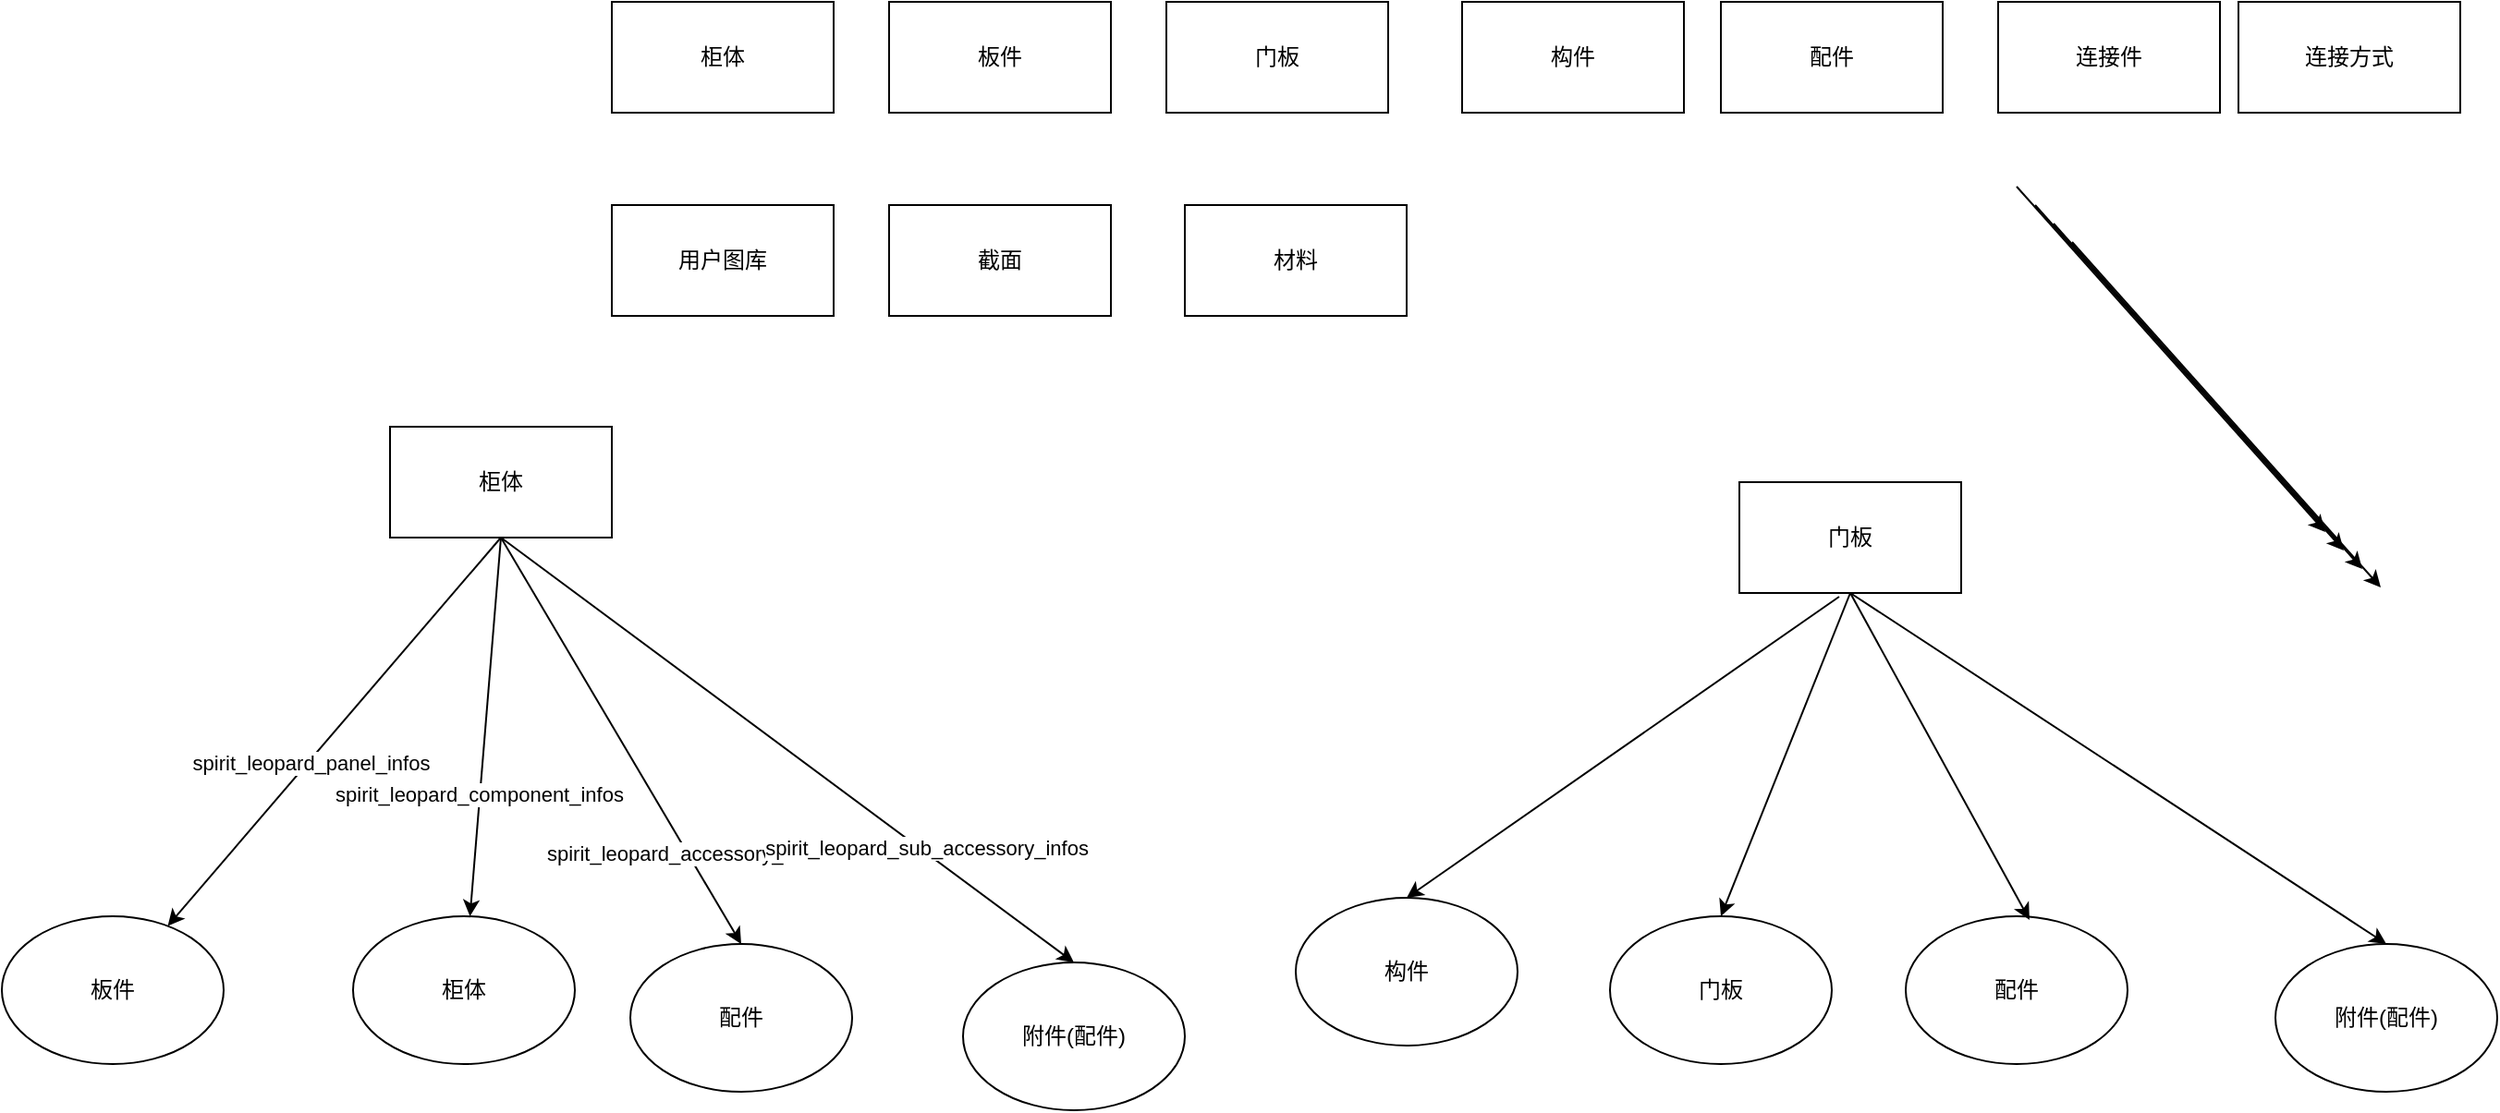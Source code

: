 <mxfile version="24.7.3" type="github">
  <diagram name="第 1 页" id="m2kS1PemUTTRJRQWlGag">
    <mxGraphModel dx="3074" dy="1927" grid="1" gridSize="10" guides="1" tooltips="1" connect="1" arrows="1" fold="1" page="1" pageScale="1" pageWidth="827" pageHeight="1169" math="0" shadow="0">
      <root>
        <mxCell id="0" />
        <mxCell id="1" parent="0" />
        <mxCell id="LrHMKjxdgI11mjq6J2Rf-6" value="板件" style="rounded=0;whiteSpace=wrap;html=1;" vertex="1" parent="1">
          <mxGeometry x="-600" y="-270" width="120" height="60" as="geometry" />
        </mxCell>
        <mxCell id="LrHMKjxdgI11mjq6J2Rf-7" value="门板" style="rounded=0;whiteSpace=wrap;html=1;" vertex="1" parent="1">
          <mxGeometry x="-450" y="-270" width="120" height="60" as="geometry" />
        </mxCell>
        <mxCell id="LrHMKjxdgI11mjq6J2Rf-8" value="截面" style="rounded=0;whiteSpace=wrap;html=1;" vertex="1" parent="1">
          <mxGeometry x="-600" y="-160" width="120" height="60" as="geometry" />
        </mxCell>
        <mxCell id="LrHMKjxdgI11mjq6J2Rf-9" value="用户图库" style="rounded=0;whiteSpace=wrap;html=1;" vertex="1" parent="1">
          <mxGeometry x="-750" y="-160" width="120" height="60" as="geometry" />
        </mxCell>
        <mxCell id="LrHMKjxdgI11mjq6J2Rf-10" value="配件" style="rounded=0;whiteSpace=wrap;html=1;" vertex="1" parent="1">
          <mxGeometry x="-150" y="-270" width="120" height="60" as="geometry" />
        </mxCell>
        <mxCell id="LrHMKjxdgI11mjq6J2Rf-11" value="材料" style="rounded=0;whiteSpace=wrap;html=1;" vertex="1" parent="1">
          <mxGeometry x="-440" y="-160" width="120" height="60" as="geometry" />
        </mxCell>
        <mxCell id="LrHMKjxdgI11mjq6J2Rf-12" value="连接件" style="rounded=0;whiteSpace=wrap;html=1;" vertex="1" parent="1">
          <mxGeometry y="-270" width="120" height="60" as="geometry" />
        </mxCell>
        <mxCell id="LrHMKjxdgI11mjq6J2Rf-13" value="连接方式" style="rounded=0;whiteSpace=wrap;html=1;" vertex="1" parent="1">
          <mxGeometry x="130" y="-270" width="120" height="60" as="geometry" />
        </mxCell>
        <mxCell id="LrHMKjxdgI11mjq6J2Rf-18" value="构件" style="rounded=0;whiteSpace=wrap;html=1;" vertex="1" parent="1">
          <mxGeometry x="-290" y="-270" width="120" height="60" as="geometry" />
        </mxCell>
        <mxCell id="LrHMKjxdgI11mjq6J2Rf-22" style="rounded=0;orthogonalLoop=1;jettySize=auto;html=1;exitX=0.5;exitY=1;exitDx=0;exitDy=0;" edge="1" parent="1" source="LrHMKjxdgI11mjq6J2Rf-19" target="LrHMKjxdgI11mjq6J2Rf-20">
          <mxGeometry relative="1" as="geometry" />
        </mxCell>
        <mxCell id="LrHMKjxdgI11mjq6J2Rf-43" value="spirit_leopard_panel_infos" style="edgeLabel;html=1;align=center;verticalAlign=middle;resizable=0;points=[];" vertex="1" connectable="0" parent="LrHMKjxdgI11mjq6J2Rf-22">
          <mxGeometry x="0.152" y="1" relative="1" as="geometry">
            <mxPoint as="offset" />
          </mxGeometry>
        </mxCell>
        <mxCell id="LrHMKjxdgI11mjq6J2Rf-19" value="柜体" style="rounded=0;whiteSpace=wrap;html=1;" vertex="1" parent="1">
          <mxGeometry x="-870" y="-40" width="120" height="60" as="geometry" />
        </mxCell>
        <mxCell id="LrHMKjxdgI11mjq6J2Rf-20" value="板件" style="ellipse;whiteSpace=wrap;html=1;" vertex="1" parent="1">
          <mxGeometry x="-1080" y="225" width="120" height="80" as="geometry" />
        </mxCell>
        <mxCell id="LrHMKjxdgI11mjq6J2Rf-21" value="柜体" style="ellipse;whiteSpace=wrap;html=1;" vertex="1" parent="1">
          <mxGeometry x="-890" y="225" width="120" height="80" as="geometry" />
        </mxCell>
        <mxCell id="LrHMKjxdgI11mjq6J2Rf-24" style="rounded=0;orthogonalLoop=1;jettySize=auto;html=1;exitX=0.5;exitY=1;exitDx=0;exitDy=0;" edge="1" parent="1" source="LrHMKjxdgI11mjq6J2Rf-19" target="LrHMKjxdgI11mjq6J2Rf-21">
          <mxGeometry relative="1" as="geometry">
            <mxPoint x="-850" y="109" as="sourcePoint" />
            <mxPoint x="-970" y="245" as="targetPoint" />
          </mxGeometry>
        </mxCell>
        <mxCell id="LrHMKjxdgI11mjq6J2Rf-44" value="spirit_leopard_component_infos" style="edgeLabel;html=1;align=center;verticalAlign=middle;resizable=0;points=[];" vertex="1" connectable="0" parent="LrHMKjxdgI11mjq6J2Rf-24">
          <mxGeometry x="0.351" y="-1" relative="1" as="geometry">
            <mxPoint as="offset" />
          </mxGeometry>
        </mxCell>
        <mxCell id="LrHMKjxdgI11mjq6J2Rf-25" value="柜体" style="rounded=0;whiteSpace=wrap;html=1;" vertex="1" parent="1">
          <mxGeometry x="-750" y="-270" width="120" height="60" as="geometry" />
        </mxCell>
        <mxCell id="LrHMKjxdgI11mjq6J2Rf-26" value="门板" style="rounded=0;whiteSpace=wrap;html=1;" vertex="1" parent="1">
          <mxGeometry x="-140" y="-10" width="120" height="60" as="geometry" />
        </mxCell>
        <mxCell id="LrHMKjxdgI11mjq6J2Rf-27" value="构件" style="ellipse;whiteSpace=wrap;html=1;" vertex="1" parent="1">
          <mxGeometry x="-380" y="215" width="120" height="80" as="geometry" />
        </mxCell>
        <mxCell id="LrHMKjxdgI11mjq6J2Rf-28" value="门板" style="ellipse;whiteSpace=wrap;html=1;" vertex="1" parent="1">
          <mxGeometry x="-210" y="225" width="120" height="80" as="geometry" />
        </mxCell>
        <mxCell id="LrHMKjxdgI11mjq6J2Rf-29" style="rounded=0;orthogonalLoop=1;jettySize=auto;html=1;exitX=0.45;exitY=1.033;exitDx=0;exitDy=0;exitPerimeter=0;entryX=0.5;entryY=0;entryDx=0;entryDy=0;" edge="1" parent="1" source="LrHMKjxdgI11mjq6J2Rf-26" target="LrHMKjxdgI11mjq6J2Rf-27">
          <mxGeometry relative="1" as="geometry">
            <mxPoint x="-597" y="124" as="sourcePoint" />
            <mxPoint x="-531" y="238" as="targetPoint" />
          </mxGeometry>
        </mxCell>
        <mxCell id="LrHMKjxdgI11mjq6J2Rf-30" style="rounded=0;orthogonalLoop=1;jettySize=auto;html=1;exitX=0.5;exitY=1;exitDx=0;exitDy=0;entryX=0.5;entryY=0;entryDx=0;entryDy=0;" edge="1" parent="1" source="LrHMKjxdgI11mjq6J2Rf-26" target="LrHMKjxdgI11mjq6J2Rf-28">
          <mxGeometry relative="1" as="geometry">
            <mxPoint x="-90" y="105" as="sourcePoint" />
            <mxPoint x="-24" y="219" as="targetPoint" />
          </mxGeometry>
        </mxCell>
        <mxCell id="LrHMKjxdgI11mjq6J2Rf-31" value="配件" style="ellipse;whiteSpace=wrap;html=1;" vertex="1" parent="1">
          <mxGeometry x="-50" y="225" width="120" height="80" as="geometry" />
        </mxCell>
        <mxCell id="LrHMKjxdgI11mjq6J2Rf-32" style="rounded=0;orthogonalLoop=1;jettySize=auto;html=1;exitX=0.5;exitY=1;exitDx=0;exitDy=0;entryX=0.558;entryY=0.025;entryDx=0;entryDy=0;entryPerimeter=0;" edge="1" parent="1" source="LrHMKjxdgI11mjq6J2Rf-26" target="LrHMKjxdgI11mjq6J2Rf-31">
          <mxGeometry relative="1" as="geometry">
            <mxPoint x="-220" y="125" as="sourcePoint" />
            <mxPoint x="-140" y="235" as="targetPoint" />
          </mxGeometry>
        </mxCell>
        <mxCell id="LrHMKjxdgI11mjq6J2Rf-33" value="配件" style="ellipse;whiteSpace=wrap;html=1;" vertex="1" parent="1">
          <mxGeometry x="-740" y="240" width="120" height="80" as="geometry" />
        </mxCell>
        <mxCell id="LrHMKjxdgI11mjq6J2Rf-34" style="rounded=0;orthogonalLoop=1;jettySize=auto;html=1;exitX=0.5;exitY=1;exitDx=0;exitDy=0;entryX=0.5;entryY=0;entryDx=0;entryDy=0;" edge="1" parent="1" source="LrHMKjxdgI11mjq6J2Rf-19" target="LrHMKjxdgI11mjq6J2Rf-33">
          <mxGeometry relative="1" as="geometry">
            <mxPoint x="-740" y="110" as="sourcePoint" />
            <mxPoint x="-650" y="224" as="targetPoint" />
          </mxGeometry>
        </mxCell>
        <mxCell id="LrHMKjxdgI11mjq6J2Rf-45" value="spirit_leopard_accessory_infos" style="edgeLabel;html=1;align=center;verticalAlign=middle;resizable=0;points=[];" vertex="1" connectable="0" parent="LrHMKjxdgI11mjq6J2Rf-34">
          <mxGeometry x="0.547" y="-1" relative="1" as="geometry">
            <mxPoint as="offset" />
          </mxGeometry>
        </mxCell>
        <mxCell id="LrHMKjxdgI11mjq6J2Rf-35" value="附件(配件)" style="ellipse;whiteSpace=wrap;html=1;" vertex="1" parent="1">
          <mxGeometry x="-560" y="250" width="120" height="80" as="geometry" />
        </mxCell>
        <mxCell id="LrHMKjxdgI11mjq6J2Rf-36" style="rounded=0;orthogonalLoop=1;jettySize=auto;html=1;exitX=0.5;exitY=1;exitDx=0;exitDy=0;entryX=0.5;entryY=0;entryDx=0;entryDy=0;" edge="1" parent="1" source="LrHMKjxdgI11mjq6J2Rf-19" target="LrHMKjxdgI11mjq6J2Rf-35">
          <mxGeometry relative="1" as="geometry">
            <mxPoint x="-710" y="85" as="sourcePoint" />
            <mxPoint x="-560" y="215" as="targetPoint" />
          </mxGeometry>
        </mxCell>
        <mxCell id="LrHMKjxdgI11mjq6J2Rf-46" value="spirit_leopard_sub_accessory_infos" style="edgeLabel;html=1;align=center;verticalAlign=middle;resizable=0;points=[];" vertex="1" connectable="0" parent="LrHMKjxdgI11mjq6J2Rf-36">
          <mxGeometry x="0.469" y="2" relative="1" as="geometry">
            <mxPoint x="1" as="offset" />
          </mxGeometry>
        </mxCell>
        <mxCell id="LrHMKjxdgI11mjq6J2Rf-37" value="附件(配件)" style="ellipse;whiteSpace=wrap;html=1;" vertex="1" parent="1">
          <mxGeometry x="150" y="240" width="120" height="80" as="geometry" />
        </mxCell>
        <mxCell id="LrHMKjxdgI11mjq6J2Rf-38" style="rounded=0;orthogonalLoop=1;jettySize=auto;html=1;exitX=0.5;exitY=1;exitDx=0;exitDy=0;entryX=0.558;entryY=0.025;entryDx=0;entryDy=0;entryPerimeter=0;" edge="1" parent="1">
          <mxGeometry relative="1" as="geometry">
            <mxPoint x="10" y="-170" as="sourcePoint" />
            <mxPoint x="177" y="17" as="targetPoint" />
          </mxGeometry>
        </mxCell>
        <mxCell id="LrHMKjxdgI11mjq6J2Rf-39" style="rounded=0;orthogonalLoop=1;jettySize=auto;html=1;exitX=0.5;exitY=1;exitDx=0;exitDy=0;entryX=0.558;entryY=0.025;entryDx=0;entryDy=0;entryPerimeter=0;" edge="1" parent="1">
          <mxGeometry relative="1" as="geometry">
            <mxPoint x="20" y="-160" as="sourcePoint" />
            <mxPoint x="187" y="27" as="targetPoint" />
          </mxGeometry>
        </mxCell>
        <mxCell id="LrHMKjxdgI11mjq6J2Rf-40" style="rounded=0;orthogonalLoop=1;jettySize=auto;html=1;exitX=0.5;exitY=1;exitDx=0;exitDy=0;entryX=0.558;entryY=0.025;entryDx=0;entryDy=0;entryPerimeter=0;" edge="1" parent="1">
          <mxGeometry relative="1" as="geometry">
            <mxPoint x="30" y="-150" as="sourcePoint" />
            <mxPoint x="197" y="37" as="targetPoint" />
          </mxGeometry>
        </mxCell>
        <mxCell id="LrHMKjxdgI11mjq6J2Rf-41" style="rounded=0;orthogonalLoop=1;jettySize=auto;html=1;exitX=0.5;exitY=1;exitDx=0;exitDy=0;entryX=0.558;entryY=0.025;entryDx=0;entryDy=0;entryPerimeter=0;" edge="1" parent="1">
          <mxGeometry relative="1" as="geometry">
            <mxPoint x="40" y="-140" as="sourcePoint" />
            <mxPoint x="207" y="47" as="targetPoint" />
          </mxGeometry>
        </mxCell>
        <mxCell id="LrHMKjxdgI11mjq6J2Rf-42" style="rounded=0;orthogonalLoop=1;jettySize=auto;html=1;exitX=0.5;exitY=1;exitDx=0;exitDy=0;entryX=0.5;entryY=0;entryDx=0;entryDy=0;" edge="1" parent="1" source="LrHMKjxdgI11mjq6J2Rf-26" target="LrHMKjxdgI11mjq6J2Rf-37">
          <mxGeometry relative="1" as="geometry">
            <mxPoint x="-47" y="53" as="sourcePoint" />
            <mxPoint x="120" y="240" as="targetPoint" />
          </mxGeometry>
        </mxCell>
      </root>
    </mxGraphModel>
  </diagram>
</mxfile>
